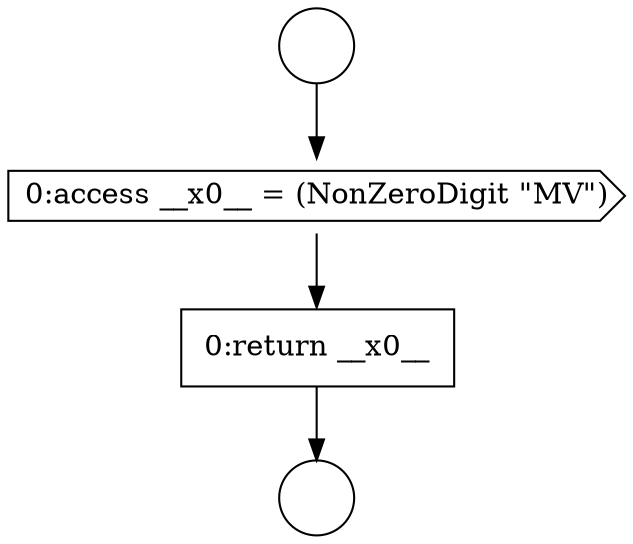 digraph {
  node14540 [shape=circle label=" " color="black" fillcolor="white" style=filled]
  node14542 [shape=cds, label=<<font color="black">0:access __x0__ = (NonZeroDigit &quot;MV&quot;)</font>> color="black" fillcolor="white" style=filled]
  node14543 [shape=none, margin=0, label=<<font color="black">
    <table border="0" cellborder="1" cellspacing="0" cellpadding="10">
      <tr><td align="left">0:return __x0__</td></tr>
    </table>
  </font>> color="black" fillcolor="white" style=filled]
  node14541 [shape=circle label=" " color="black" fillcolor="white" style=filled]
  node14540 -> node14542 [ color="black"]
  node14542 -> node14543 [ color="black"]
  node14543 -> node14541 [ color="black"]
}
